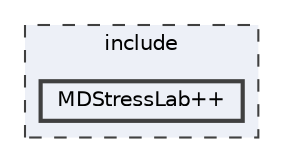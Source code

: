 digraph "include/MDStressLab++"
{
 // LATEX_PDF_SIZE
  bgcolor="transparent";
  edge [fontname=Helvetica,fontsize=10,labelfontname=Helvetica,labelfontsize=10];
  node [fontname=Helvetica,fontsize=10,shape=box,height=0.2,width=0.4];
  compound=true
  subgraph clusterdir_d44c64559bbebec7f509842c48db8b23 {
    graph [ bgcolor="#edf0f7", pencolor="grey25", label="include", fontname=Helvetica,fontsize=10 style="filled,dashed", URL="dir_d44c64559bbebec7f509842c48db8b23.html",tooltip=""]
  dir_5d05830a0bf0b4dcfa47250a4c0d051b [label="MDStressLab++", fillcolor="#edf0f7", color="grey25", style="filled,bold", URL="dir_5d05830a0bf0b4dcfa47250a4c0d051b.html",tooltip=""];
  }
}
